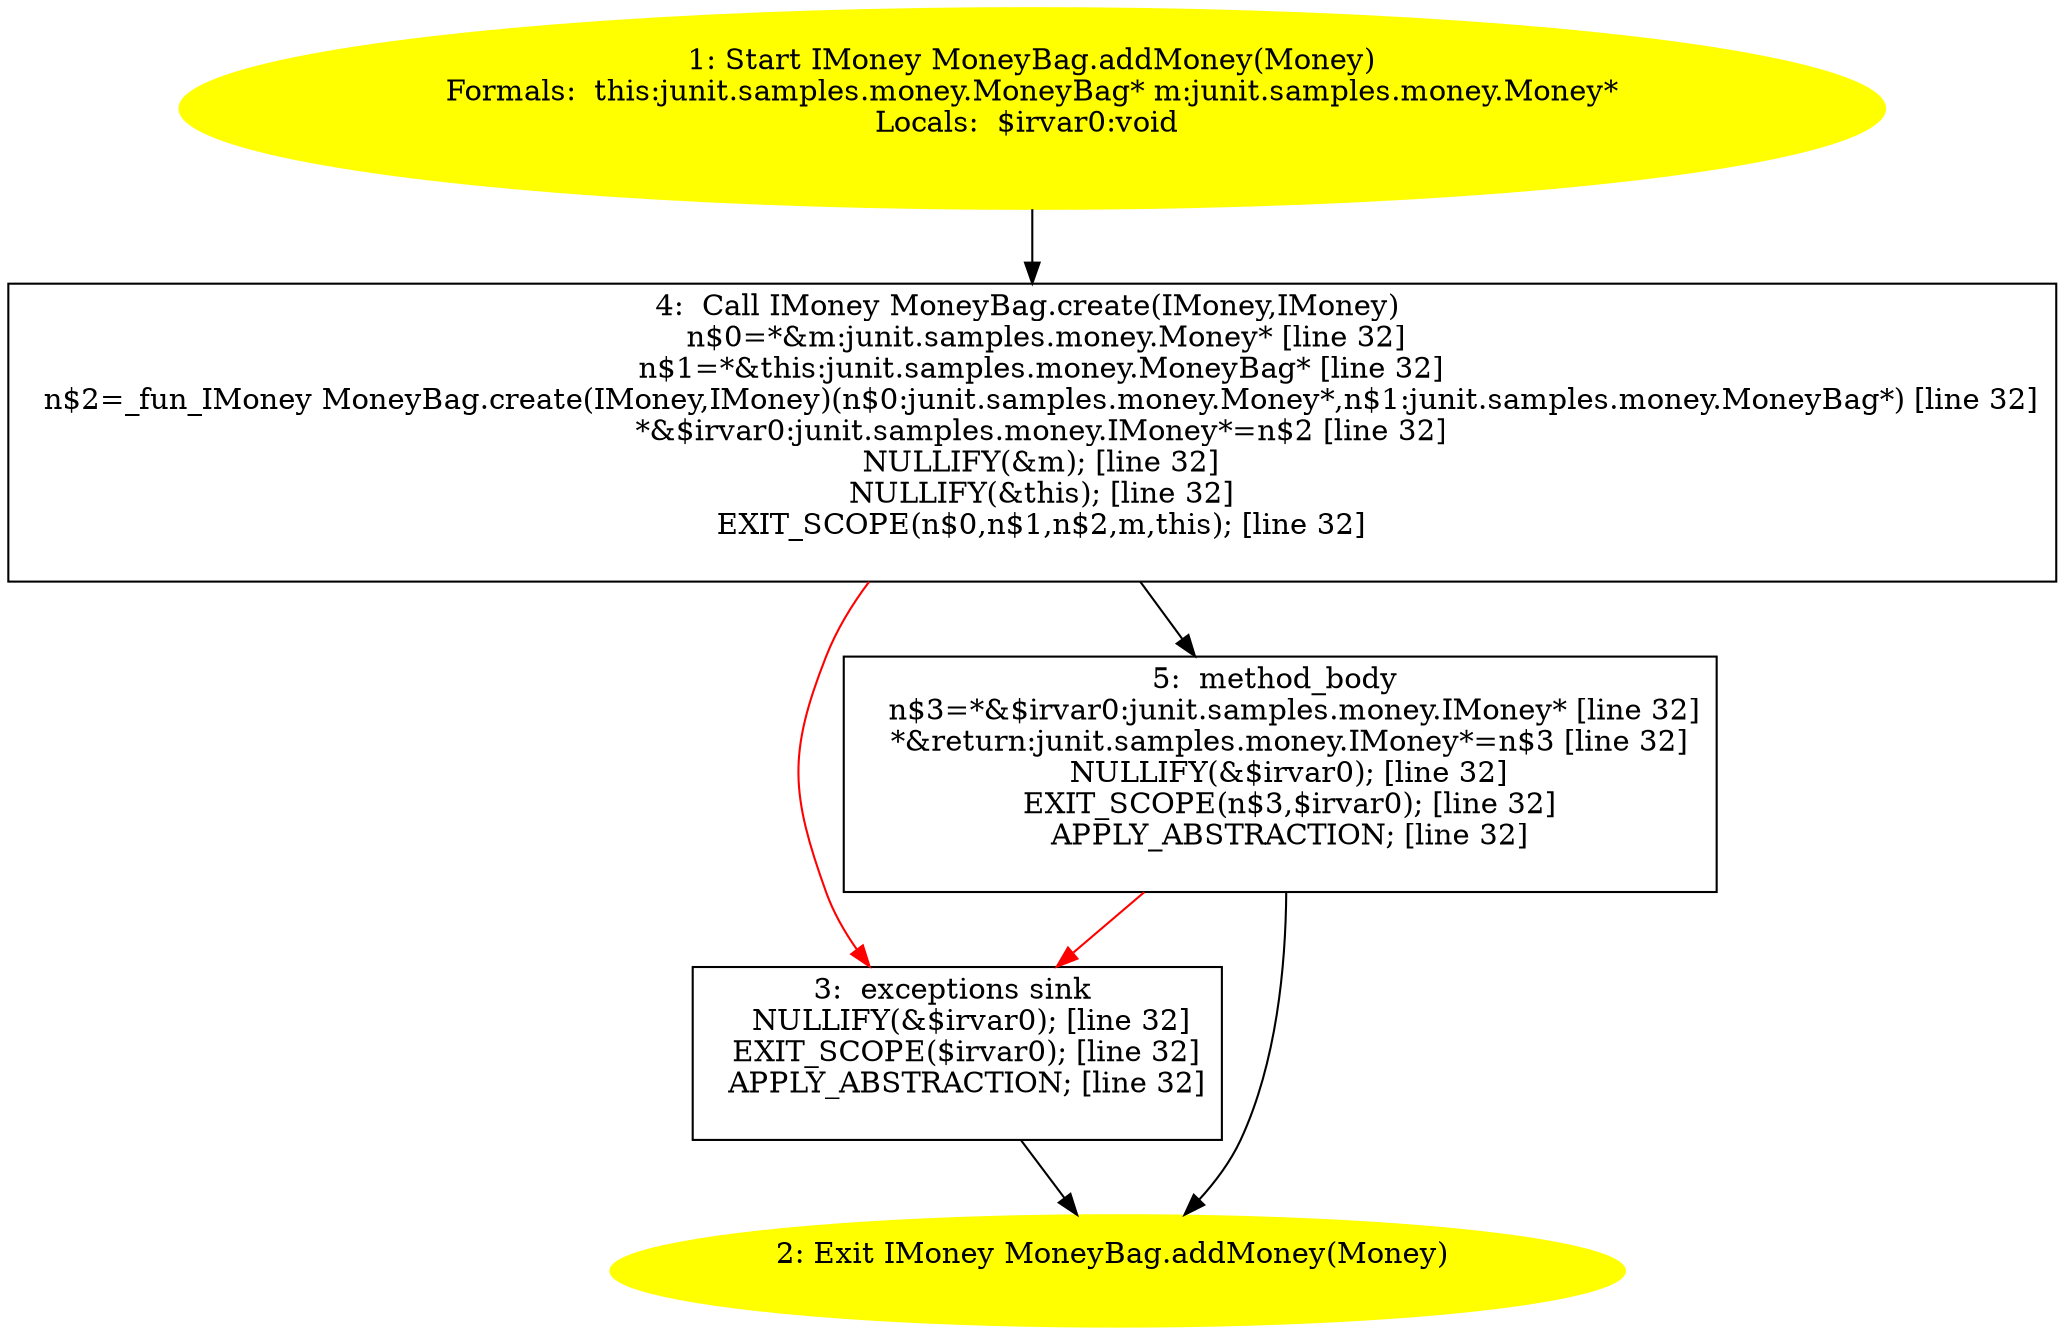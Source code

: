 /* @generated */
digraph cfg {
"junit.samples.money.MoneyBag.addMoney(junit.samples.money.Money):junit.samples.money.IMoney.418a29d0691c25b1b3efd3636734b93d_1" [label="1: Start IMoney MoneyBag.addMoney(Money)\nFormals:  this:junit.samples.money.MoneyBag* m:junit.samples.money.Money*\nLocals:  $irvar0:void \n  " color=yellow style=filled]
	

	 "junit.samples.money.MoneyBag.addMoney(junit.samples.money.Money):junit.samples.money.IMoney.418a29d0691c25b1b3efd3636734b93d_1" -> "junit.samples.money.MoneyBag.addMoney(junit.samples.money.Money):junit.samples.money.IMoney.418a29d0691c25b1b3efd3636734b93d_4" ;
"junit.samples.money.MoneyBag.addMoney(junit.samples.money.Money):junit.samples.money.IMoney.418a29d0691c25b1b3efd3636734b93d_2" [label="2: Exit IMoney MoneyBag.addMoney(Money) \n  " color=yellow style=filled]
	

"junit.samples.money.MoneyBag.addMoney(junit.samples.money.Money):junit.samples.money.IMoney.418a29d0691c25b1b3efd3636734b93d_3" [label="3:  exceptions sink \n   NULLIFY(&$irvar0); [line 32]\n  EXIT_SCOPE($irvar0); [line 32]\n  APPLY_ABSTRACTION; [line 32]\n " shape="box"]
	

	 "junit.samples.money.MoneyBag.addMoney(junit.samples.money.Money):junit.samples.money.IMoney.418a29d0691c25b1b3efd3636734b93d_3" -> "junit.samples.money.MoneyBag.addMoney(junit.samples.money.Money):junit.samples.money.IMoney.418a29d0691c25b1b3efd3636734b93d_2" ;
"junit.samples.money.MoneyBag.addMoney(junit.samples.money.Money):junit.samples.money.IMoney.418a29d0691c25b1b3efd3636734b93d_4" [label="4:  Call IMoney MoneyBag.create(IMoney,IMoney) \n   n$0=*&m:junit.samples.money.Money* [line 32]\n  n$1=*&this:junit.samples.money.MoneyBag* [line 32]\n  n$2=_fun_IMoney MoneyBag.create(IMoney,IMoney)(n$0:junit.samples.money.Money*,n$1:junit.samples.money.MoneyBag*) [line 32]\n  *&$irvar0:junit.samples.money.IMoney*=n$2 [line 32]\n  NULLIFY(&m); [line 32]\n  NULLIFY(&this); [line 32]\n  EXIT_SCOPE(n$0,n$1,n$2,m,this); [line 32]\n " shape="box"]
	

	 "junit.samples.money.MoneyBag.addMoney(junit.samples.money.Money):junit.samples.money.IMoney.418a29d0691c25b1b3efd3636734b93d_4" -> "junit.samples.money.MoneyBag.addMoney(junit.samples.money.Money):junit.samples.money.IMoney.418a29d0691c25b1b3efd3636734b93d_5" ;
	 "junit.samples.money.MoneyBag.addMoney(junit.samples.money.Money):junit.samples.money.IMoney.418a29d0691c25b1b3efd3636734b93d_4" -> "junit.samples.money.MoneyBag.addMoney(junit.samples.money.Money):junit.samples.money.IMoney.418a29d0691c25b1b3efd3636734b93d_3" [color="red" ];
"junit.samples.money.MoneyBag.addMoney(junit.samples.money.Money):junit.samples.money.IMoney.418a29d0691c25b1b3efd3636734b93d_5" [label="5:  method_body \n   n$3=*&$irvar0:junit.samples.money.IMoney* [line 32]\n  *&return:junit.samples.money.IMoney*=n$3 [line 32]\n  NULLIFY(&$irvar0); [line 32]\n  EXIT_SCOPE(n$3,$irvar0); [line 32]\n  APPLY_ABSTRACTION; [line 32]\n " shape="box"]
	

	 "junit.samples.money.MoneyBag.addMoney(junit.samples.money.Money):junit.samples.money.IMoney.418a29d0691c25b1b3efd3636734b93d_5" -> "junit.samples.money.MoneyBag.addMoney(junit.samples.money.Money):junit.samples.money.IMoney.418a29d0691c25b1b3efd3636734b93d_2" ;
	 "junit.samples.money.MoneyBag.addMoney(junit.samples.money.Money):junit.samples.money.IMoney.418a29d0691c25b1b3efd3636734b93d_5" -> "junit.samples.money.MoneyBag.addMoney(junit.samples.money.Money):junit.samples.money.IMoney.418a29d0691c25b1b3efd3636734b93d_3" [color="red" ];
}
